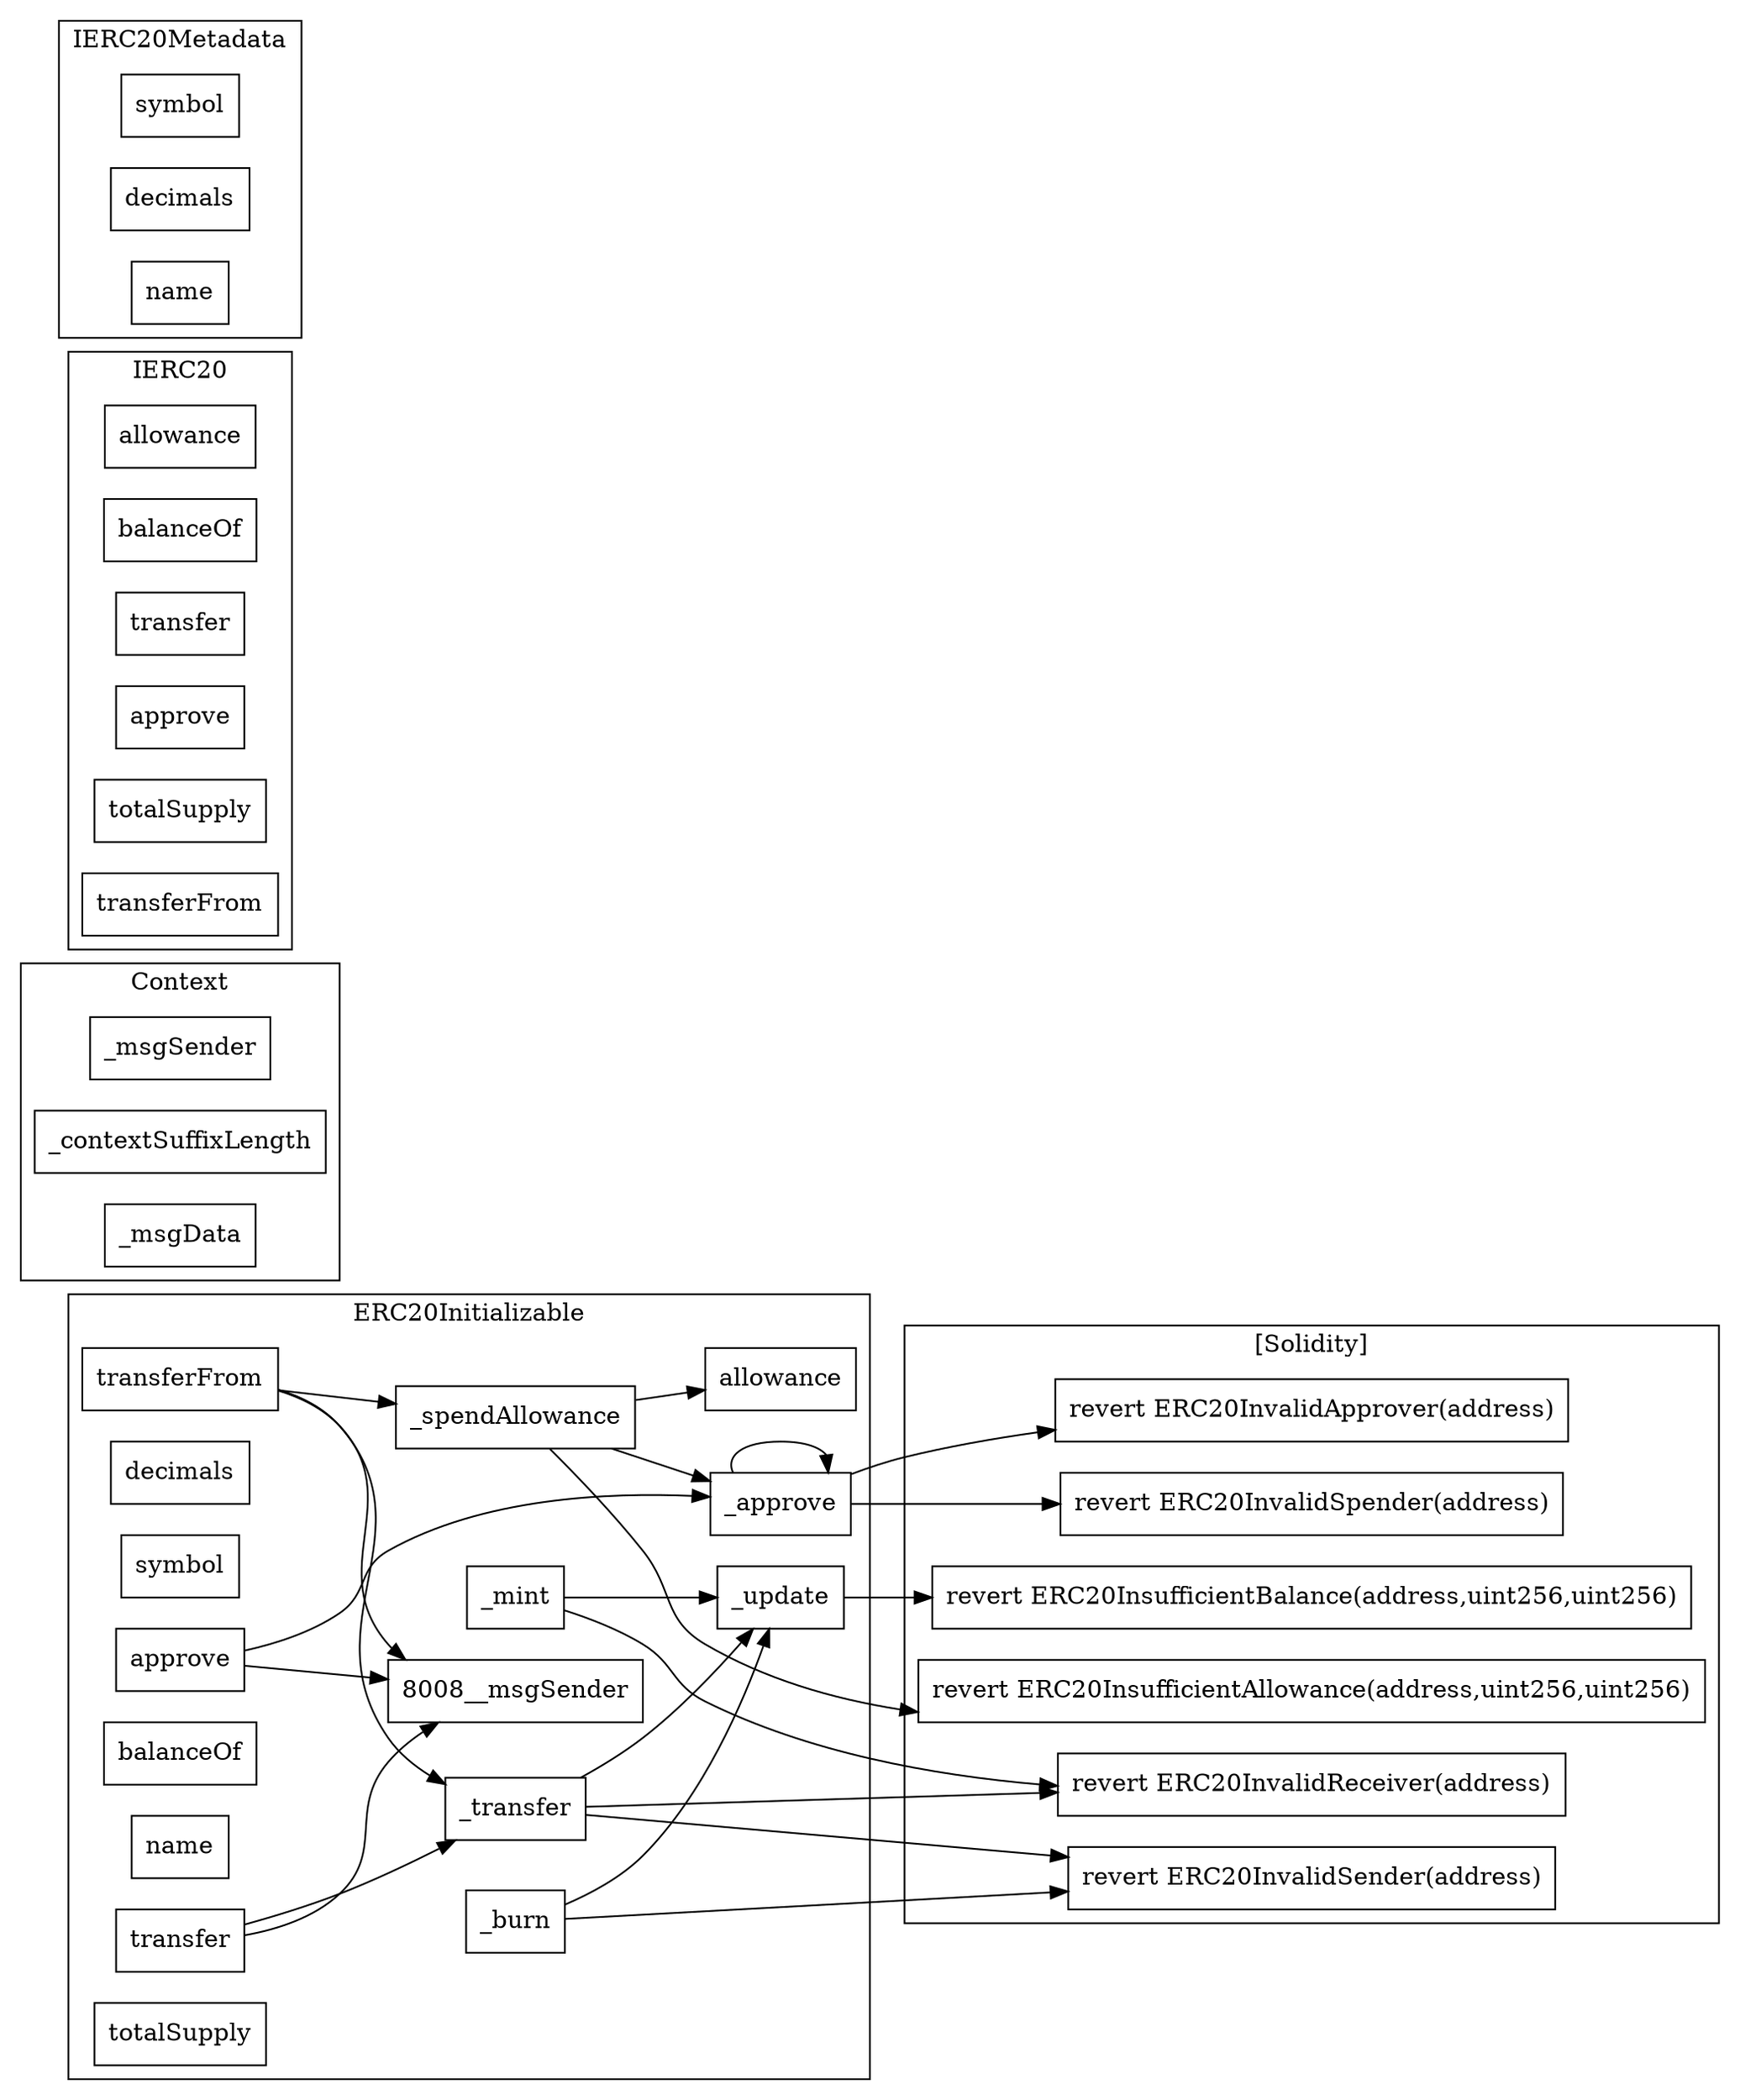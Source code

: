 strict digraph {
rankdir="LR"
node [shape=box]
subgraph cluster_8008_ERC20Initializable {
label = "ERC20Initializable"
"8008__update" [label="_update"]
"8008__transfer" [label="_transfer"]
"8008__approve" [label="_approve"]
"8008_transferFrom" [label="transferFrom"]
"8008__spendAllowance" [label="_spendAllowance"]
"8008_decimals" [label="decimals"]
"8008_allowance" [label="allowance"]
"8008_symbol" [label="symbol"]
"8008__mint" [label="_mint"]
"8008_approve" [label="approve"]
"8008_balanceOf" [label="balanceOf"]
"8008__burn" [label="_burn"]
"8008_name" [label="name"]
"8008_transfer" [label="transfer"]
"8008_totalSupply" [label="totalSupply"]
"8008_approve" -> "8008__approve"
"8008_transferFrom" -> "8008__msgSender"
"8008_transfer" -> "8008__msgSender"
"8008_transferFrom" -> "8008__spendAllowance"
"8008__transfer" -> "8008__update"
"8008__mint" -> "8008__update"
"8008__spendAllowance" -> "8008_allowance"
"8008__spendAllowance" -> "8008__approve"
"8008__approve" -> "8008__approve"
"8008_transfer" -> "8008__transfer"
"8008_approve" -> "8008__msgSender"
"8008__burn" -> "8008__update"
"8008_transferFrom" -> "8008__transfer"
}subgraph cluster_933_Context {
label = "Context"
"933__msgSender" [label="_msgSender"]
"933__contextSuffixLength" [label="_contextSuffixLength"]
"933__msgData" [label="_msgData"]
}subgraph cluster_877_IERC20 {
label = "IERC20"
"877_allowance" [label="allowance"]
"877_balanceOf" [label="balanceOf"]
"877_transfer" [label="transfer"]
"877_approve" [label="approve"]
"877_totalSupply" [label="totalSupply"]
"877_transferFrom" [label="transferFrom"]
}subgraph cluster_903_IERC20Metadata {
label = "IERC20Metadata"
"903_symbol" [label="symbol"]
"903_decimals" [label="decimals"]
"903_name" [label="name"]
}subgraph cluster_solidity {
label = "[Solidity]"
"revert ERC20InvalidSender(address)" 
"revert ERC20InvalidReceiver(address)" 
"revert ERC20InsufficientAllowance(address,uint256,uint256)" 
"revert ERC20InvalidApprover(address)" 
"revert ERC20InsufficientBalance(address,uint256,uint256)" 
"revert ERC20InvalidSpender(address)" 
"8008__mint" -> "revert ERC20InvalidReceiver(address)"
"8008__update" -> "revert ERC20InsufficientBalance(address,uint256,uint256)"
"8008__approve" -> "revert ERC20InvalidSpender(address)"
"8008__approve" -> "revert ERC20InvalidApprover(address)"
"8008__spendAllowance" -> "revert ERC20InsufficientAllowance(address,uint256,uint256)"
"8008__transfer" -> "revert ERC20InvalidSender(address)"
"8008__burn" -> "revert ERC20InvalidSender(address)"
"8008__transfer" -> "revert ERC20InvalidReceiver(address)"
}
}